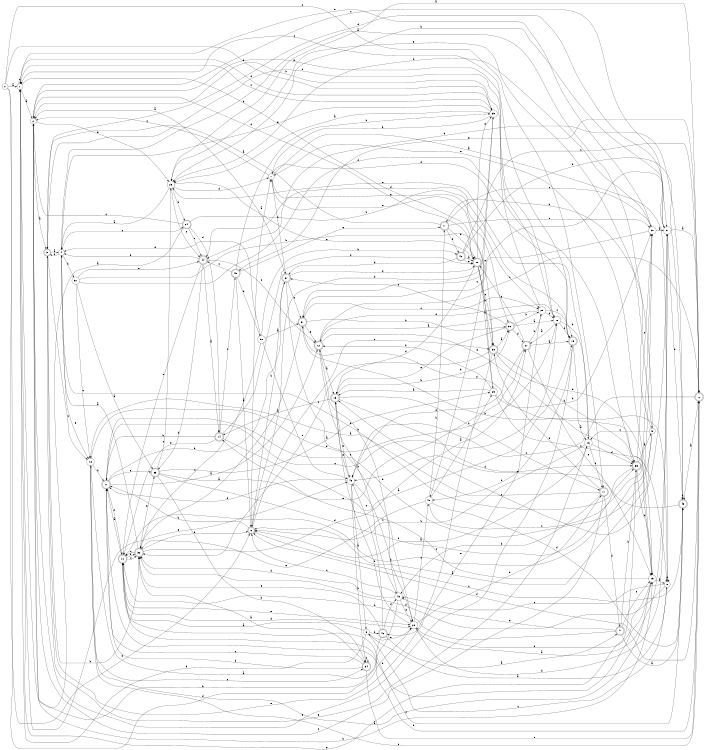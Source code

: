 digraph n42_3 {
__start0 [label="" shape="none"];

rankdir=LR;
size="8,5";

s0 [style="filled", color="black", fillcolor="white" shape="circle", label="0"];
s1 [style="filled", color="black", fillcolor="white" shape="circle", label="1"];
s2 [style="filled", color="black", fillcolor="white" shape="circle", label="2"];
s3 [style="rounded,filled", color="black", fillcolor="white" shape="doublecircle", label="3"];
s4 [style="filled", color="black", fillcolor="white" shape="circle", label="4"];
s5 [style="filled", color="black", fillcolor="white" shape="circle", label="5"];
s6 [style="rounded,filled", color="black", fillcolor="white" shape="doublecircle", label="6"];
s7 [style="filled", color="black", fillcolor="white" shape="circle", label="7"];
s8 [style="filled", color="black", fillcolor="white" shape="circle", label="8"];
s9 [style="filled", color="black", fillcolor="white" shape="circle", label="9"];
s10 [style="rounded,filled", color="black", fillcolor="white" shape="doublecircle", label="10"];
s11 [style="rounded,filled", color="black", fillcolor="white" shape="doublecircle", label="11"];
s12 [style="rounded,filled", color="black", fillcolor="white" shape="doublecircle", label="12"];
s13 [style="rounded,filled", color="black", fillcolor="white" shape="doublecircle", label="13"];
s14 [style="rounded,filled", color="black", fillcolor="white" shape="doublecircle", label="14"];
s15 [style="rounded,filled", color="black", fillcolor="white" shape="doublecircle", label="15"];
s16 [style="filled", color="black", fillcolor="white" shape="circle", label="16"];
s17 [style="rounded,filled", color="black", fillcolor="white" shape="doublecircle", label="17"];
s18 [style="filled", color="black", fillcolor="white" shape="circle", label="18"];
s19 [style="filled", color="black", fillcolor="white" shape="circle", label="19"];
s20 [style="filled", color="black", fillcolor="white" shape="circle", label="20"];
s21 [style="filled", color="black", fillcolor="white" shape="circle", label="21"];
s22 [style="rounded,filled", color="black", fillcolor="white" shape="doublecircle", label="22"];
s23 [style="filled", color="black", fillcolor="white" shape="circle", label="23"];
s24 [style="rounded,filled", color="black", fillcolor="white" shape="doublecircle", label="24"];
s25 [style="filled", color="black", fillcolor="white" shape="circle", label="25"];
s26 [style="filled", color="black", fillcolor="white" shape="circle", label="26"];
s27 [style="rounded,filled", color="black", fillcolor="white" shape="doublecircle", label="27"];
s28 [style="rounded,filled", color="black", fillcolor="white" shape="doublecircle", label="28"];
s29 [style="filled", color="black", fillcolor="white" shape="circle", label="29"];
s30 [style="filled", color="black", fillcolor="white" shape="circle", label="30"];
s31 [style="rounded,filled", color="black", fillcolor="white" shape="doublecircle", label="31"];
s32 [style="rounded,filled", color="black", fillcolor="white" shape="doublecircle", label="32"];
s33 [style="rounded,filled", color="black", fillcolor="white" shape="doublecircle", label="33"];
s34 [style="rounded,filled", color="black", fillcolor="white" shape="doublecircle", label="34"];
s35 [style="rounded,filled", color="black", fillcolor="white" shape="doublecircle", label="35"];
s36 [style="rounded,filled", color="black", fillcolor="white" shape="doublecircle", label="36"];
s37 [style="rounded,filled", color="black", fillcolor="white" shape="doublecircle", label="37"];
s38 [style="rounded,filled", color="black", fillcolor="white" shape="doublecircle", label="38"];
s39 [style="filled", color="black", fillcolor="white" shape="circle", label="39"];
s40 [style="filled", color="black", fillcolor="white" shape="circle", label="40"];
s41 [style="rounded,filled", color="black", fillcolor="white" shape="doublecircle", label="41"];
s42 [style="rounded,filled", color="black", fillcolor="white" shape="doublecircle", label="42"];
s43 [style="rounded,filled", color="black", fillcolor="white" shape="doublecircle", label="43"];
s44 [style="rounded,filled", color="black", fillcolor="white" shape="doublecircle", label="44"];
s45 [style="filled", color="black", fillcolor="white" shape="circle", label="45"];
s46 [style="rounded,filled", color="black", fillcolor="white" shape="doublecircle", label="46"];
s47 [style="rounded,filled", color="black", fillcolor="white" shape="doublecircle", label="47"];
s48 [style="filled", color="black", fillcolor="white" shape="circle", label="48"];
s49 [style="rounded,filled", color="black", fillcolor="white" shape="doublecircle", label="49"];
s50 [style="filled", color="black", fillcolor="white" shape="circle", label="50"];
s51 [style="filled", color="black", fillcolor="white" shape="circle", label="51"];
s0 -> s1 [label="a"];
s0 -> s6 [label="b"];
s0 -> s17 [label="c"];
s0 -> s20 [label="d"];
s0 -> s39 [label="e"];
s1 -> s2 [label="a"];
s1 -> s28 [label="b"];
s1 -> s1 [label="c"];
s1 -> s39 [label="d"];
s1 -> s45 [label="e"];
s2 -> s3 [label="a"];
s2 -> s19 [label="b"];
s2 -> s21 [label="c"];
s2 -> s28 [label="d"];
s2 -> s23 [label="e"];
s3 -> s4 [label="a"];
s3 -> s32 [label="b"];
s3 -> s18 [label="c"];
s3 -> s21 [label="d"];
s3 -> s16 [label="e"];
s4 -> s5 [label="a"];
s4 -> s51 [label="b"];
s4 -> s24 [label="c"];
s4 -> s3 [label="d"];
s4 -> s18 [label="e"];
s5 -> s6 [label="a"];
s5 -> s41 [label="b"];
s5 -> s16 [label="c"];
s5 -> s11 [label="d"];
s5 -> s23 [label="e"];
s6 -> s7 [label="a"];
s6 -> s11 [label="b"];
s6 -> s43 [label="c"];
s6 -> s39 [label="d"];
s6 -> s38 [label="e"];
s7 -> s8 [label="a"];
s7 -> s37 [label="b"];
s7 -> s2 [label="c"];
s7 -> s15 [label="d"];
s7 -> s36 [label="e"];
s8 -> s9 [label="a"];
s8 -> s31 [label="b"];
s8 -> s48 [label="c"];
s8 -> s32 [label="d"];
s8 -> s8 [label="e"];
s9 -> s10 [label="a"];
s9 -> s46 [label="b"];
s9 -> s8 [label="c"];
s9 -> s1 [label="d"];
s9 -> s20 [label="e"];
s10 -> s11 [label="a"];
s10 -> s32 [label="b"];
s10 -> s32 [label="c"];
s10 -> s20 [label="d"];
s10 -> s20 [label="e"];
s11 -> s12 [label="a"];
s11 -> s37 [label="b"];
s11 -> s26 [label="c"];
s11 -> s10 [label="d"];
s11 -> s33 [label="e"];
s12 -> s13 [label="a"];
s12 -> s48 [label="b"];
s12 -> s22 [label="c"];
s12 -> s26 [label="d"];
s12 -> s35 [label="e"];
s13 -> s14 [label="a"];
s13 -> s36 [label="b"];
s13 -> s17 [label="c"];
s13 -> s35 [label="d"];
s13 -> s45 [label="e"];
s14 -> s15 [label="a"];
s14 -> s11 [label="b"];
s14 -> s49 [label="c"];
s14 -> s28 [label="d"];
s14 -> s10 [label="e"];
s15 -> s16 [label="a"];
s15 -> s40 [label="b"];
s15 -> s1 [label="c"];
s15 -> s44 [label="d"];
s15 -> s2 [label="e"];
s16 -> s6 [label="a"];
s16 -> s6 [label="b"];
s16 -> s17 [label="c"];
s16 -> s35 [label="d"];
s16 -> s23 [label="e"];
s17 -> s18 [label="a"];
s17 -> s48 [label="b"];
s17 -> s2 [label="c"];
s17 -> s47 [label="d"];
s17 -> s38 [label="e"];
s18 -> s19 [label="a"];
s18 -> s11 [label="b"];
s18 -> s22 [label="c"];
s18 -> s26 [label="d"];
s18 -> s34 [label="e"];
s19 -> s8 [label="a"];
s19 -> s11 [label="b"];
s19 -> s14 [label="c"];
s19 -> s20 [label="d"];
s19 -> s7 [label="e"];
s20 -> s21 [label="a"];
s20 -> s21 [label="b"];
s20 -> s40 [label="c"];
s20 -> s17 [label="d"];
s20 -> s13 [label="e"];
s21 -> s22 [label="a"];
s21 -> s23 [label="b"];
s21 -> s13 [label="c"];
s21 -> s43 [label="d"];
s21 -> s31 [label="e"];
s22 -> s23 [label="a"];
s22 -> s10 [label="b"];
s22 -> s45 [label="c"];
s22 -> s6 [label="d"];
s22 -> s49 [label="e"];
s23 -> s4 [label="a"];
s23 -> s24 [label="b"];
s23 -> s44 [label="c"];
s23 -> s7 [label="d"];
s23 -> s28 [label="e"];
s24 -> s1 [label="a"];
s24 -> s25 [label="b"];
s24 -> s2 [label="c"];
s24 -> s14 [label="d"];
s24 -> s44 [label="e"];
s25 -> s12 [label="a"];
s25 -> s2 [label="b"];
s25 -> s15 [label="c"];
s25 -> s26 [label="d"];
s25 -> s46 [label="e"];
s26 -> s27 [label="a"];
s26 -> s16 [label="b"];
s26 -> s3 [label="c"];
s26 -> s15 [label="d"];
s26 -> s2 [label="e"];
s27 -> s15 [label="a"];
s27 -> s25 [label="b"];
s27 -> s28 [label="c"];
s27 -> s45 [label="d"];
s27 -> s19 [label="e"];
s28 -> s29 [label="a"];
s28 -> s38 [label="b"];
s28 -> s38 [label="c"];
s28 -> s13 [label="d"];
s28 -> s39 [label="e"];
s29 -> s13 [label="a"];
s29 -> s12 [label="b"];
s29 -> s8 [label="c"];
s29 -> s30 [label="d"];
s29 -> s7 [label="e"];
s30 -> s21 [label="a"];
s30 -> s10 [label="b"];
s30 -> s31 [label="c"];
s30 -> s23 [label="d"];
s30 -> s1 [label="e"];
s31 -> s32 [label="a"];
s31 -> s36 [label="b"];
s31 -> s25 [label="c"];
s31 -> s19 [label="d"];
s31 -> s12 [label="e"];
s32 -> s4 [label="a"];
s32 -> s6 [label="b"];
s32 -> s10 [label="c"];
s32 -> s27 [label="d"];
s32 -> s33 [label="e"];
s33 -> s29 [label="a"];
s33 -> s34 [label="b"];
s33 -> s23 [label="c"];
s33 -> s35 [label="d"];
s33 -> s27 [label="e"];
s34 -> s32 [label="a"];
s34 -> s34 [label="b"];
s34 -> s11 [label="c"];
s34 -> s11 [label="d"];
s34 -> s22 [label="e"];
s35 -> s5 [label="a"];
s35 -> s4 [label="b"];
s35 -> s30 [label="c"];
s35 -> s19 [label="d"];
s35 -> s1 [label="e"];
s36 -> s26 [label="a"];
s36 -> s25 [label="b"];
s36 -> s37 [label="c"];
s36 -> s27 [label="d"];
s36 -> s13 [label="e"];
s37 -> s2 [label="a"];
s37 -> s6 [label="b"];
s37 -> s31 [label="c"];
s37 -> s28 [label="d"];
s37 -> s20 [label="e"];
s38 -> s36 [label="a"];
s38 -> s35 [label="b"];
s38 -> s32 [label="c"];
s38 -> s19 [label="d"];
s38 -> s3 [label="e"];
s39 -> s23 [label="a"];
s39 -> s7 [label="b"];
s39 -> s1 [label="c"];
s39 -> s40 [label="d"];
s39 -> s4 [label="e"];
s40 -> s29 [label="a"];
s40 -> s41 [label="b"];
s40 -> s30 [label="c"];
s40 -> s43 [label="d"];
s40 -> s32 [label="e"];
s41 -> s3 [label="a"];
s41 -> s42 [label="b"];
s41 -> s30 [label="c"];
s41 -> s28 [label="d"];
s41 -> s30 [label="e"];
s42 -> s28 [label="a"];
s42 -> s43 [label="b"];
s42 -> s22 [label="c"];
s42 -> s37 [label="d"];
s42 -> s28 [label="e"];
s43 -> s22 [label="a"];
s43 -> s43 [label="b"];
s43 -> s10 [label="c"];
s43 -> s44 [label="d"];
s43 -> s45 [label="e"];
s44 -> s14 [label="a"];
s44 -> s4 [label="b"];
s44 -> s12 [label="c"];
s44 -> s33 [label="d"];
s44 -> s10 [label="e"];
s45 -> s9 [label="a"];
s45 -> s34 [label="b"];
s45 -> s20 [label="c"];
s45 -> s11 [label="d"];
s45 -> s13 [label="e"];
s46 -> s47 [label="a"];
s46 -> s2 [label="b"];
s46 -> s45 [label="c"];
s46 -> s48 [label="d"];
s46 -> s32 [label="e"];
s47 -> s43 [label="a"];
s47 -> s35 [label="b"];
s47 -> s19 [label="c"];
s47 -> s10 [label="d"];
s47 -> s48 [label="e"];
s48 -> s18 [label="a"];
s48 -> s12 [label="b"];
s48 -> s6 [label="c"];
s48 -> s32 [label="d"];
s48 -> s20 [label="e"];
s49 -> s6 [label="a"];
s49 -> s39 [label="b"];
s49 -> s44 [label="c"];
s49 -> s50 [label="d"];
s49 -> s41 [label="e"];
s50 -> s31 [label="a"];
s50 -> s42 [label="b"];
s50 -> s32 [label="c"];
s50 -> s4 [label="d"];
s50 -> s45 [label="e"];
s51 -> s33 [label="a"];
s51 -> s38 [label="b"];
s51 -> s18 [label="c"];
s51 -> s35 [label="d"];
s51 -> s44 [label="e"];

}